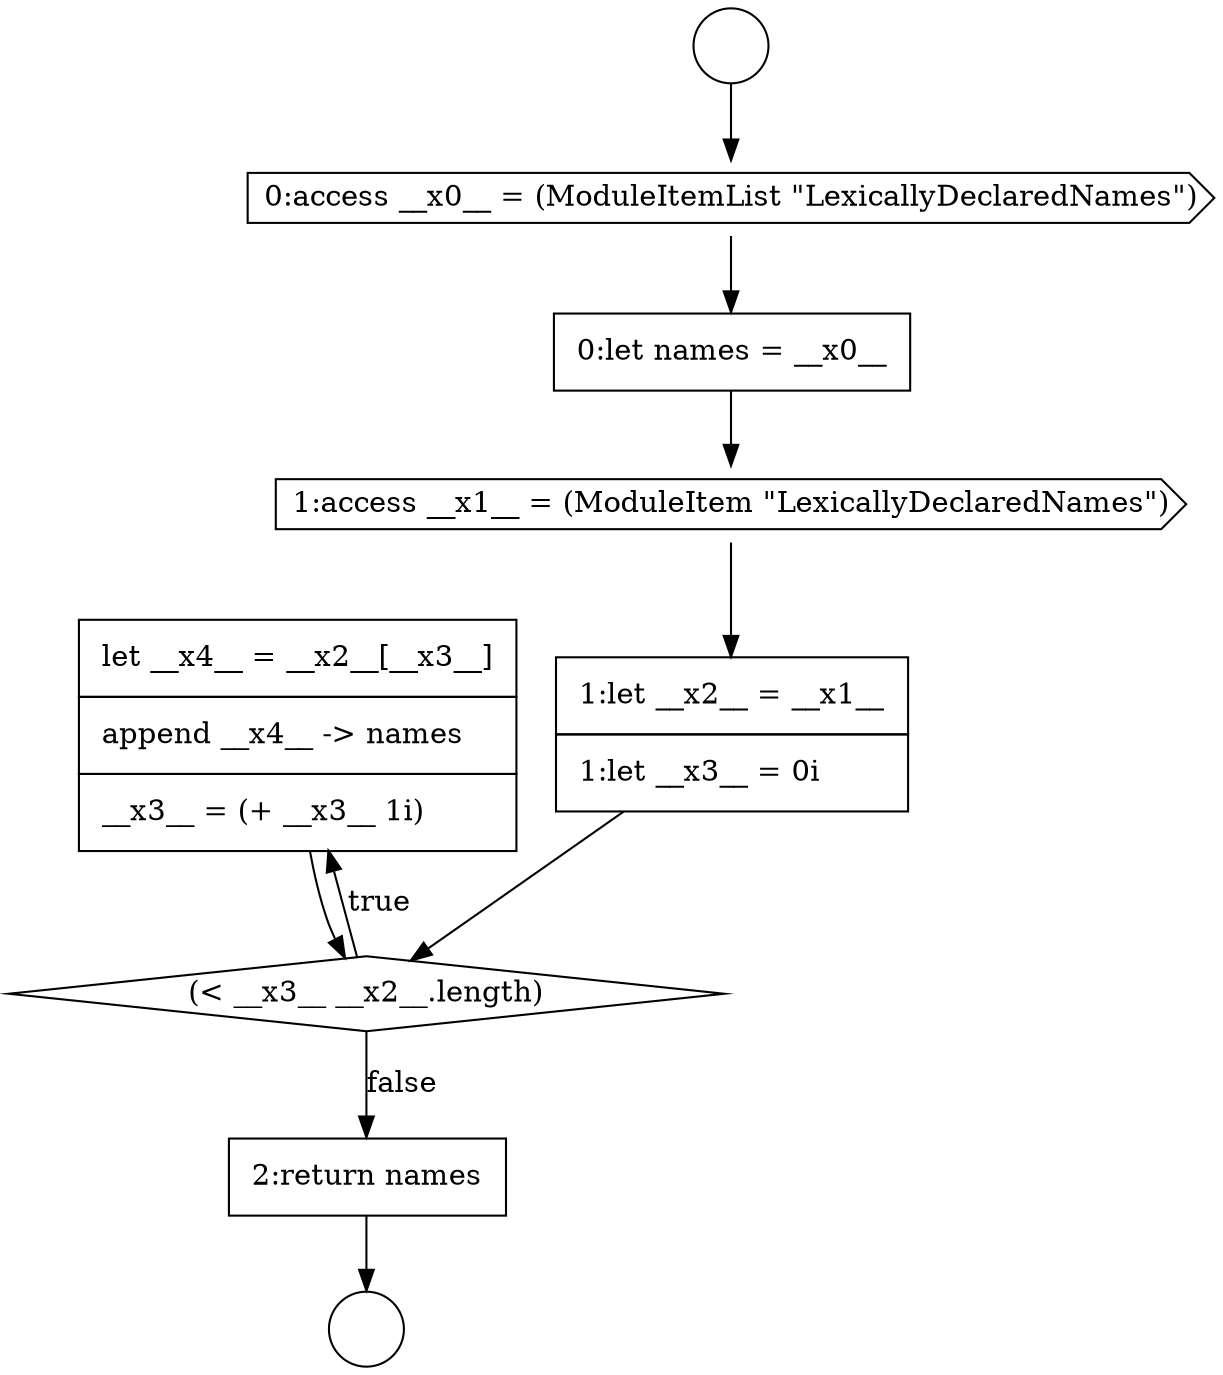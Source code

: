 digraph {
  node10149 [shape=none, margin=0, label=<<font color="black">
    <table border="0" cellborder="1" cellspacing="0" cellpadding="10">
      <tr><td align="left">let __x4__ = __x2__[__x3__]</td></tr>
      <tr><td align="left">append __x4__ -&gt; names</td></tr>
      <tr><td align="left">__x3__ = (+ __x3__ 1i)</td></tr>
    </table>
  </font>> color="black" fillcolor="white" style=filled]
  node10142 [shape=circle label=" " color="black" fillcolor="white" style=filled]
  node10145 [shape=none, margin=0, label=<<font color="black">
    <table border="0" cellborder="1" cellspacing="0" cellpadding="10">
      <tr><td align="left">0:let names = __x0__</td></tr>
    </table>
  </font>> color="black" fillcolor="white" style=filled]
  node10148 [shape=diamond, label=<<font color="black">(&lt; __x3__ __x2__.length)</font>> color="black" fillcolor="white" style=filled]
  node10143 [shape=circle label=" " color="black" fillcolor="white" style=filled]
  node10147 [shape=none, margin=0, label=<<font color="black">
    <table border="0" cellborder="1" cellspacing="0" cellpadding="10">
      <tr><td align="left">1:let __x2__ = __x1__</td></tr>
      <tr><td align="left">1:let __x3__ = 0i</td></tr>
    </table>
  </font>> color="black" fillcolor="white" style=filled]
  node10144 [shape=cds, label=<<font color="black">0:access __x0__ = (ModuleItemList &quot;LexicallyDeclaredNames&quot;)</font>> color="black" fillcolor="white" style=filled]
  node10150 [shape=none, margin=0, label=<<font color="black">
    <table border="0" cellborder="1" cellspacing="0" cellpadding="10">
      <tr><td align="left">2:return names</td></tr>
    </table>
  </font>> color="black" fillcolor="white" style=filled]
  node10146 [shape=cds, label=<<font color="black">1:access __x1__ = (ModuleItem &quot;LexicallyDeclaredNames&quot;)</font>> color="black" fillcolor="white" style=filled]
  node10150 -> node10143 [ color="black"]
  node10146 -> node10147 [ color="black"]
  node10145 -> node10146 [ color="black"]
  node10144 -> node10145 [ color="black"]
  node10147 -> node10148 [ color="black"]
  node10142 -> node10144 [ color="black"]
  node10149 -> node10148 [ color="black"]
  node10148 -> node10149 [label=<<font color="black">true</font>> color="black"]
  node10148 -> node10150 [label=<<font color="black">false</font>> color="black"]
}
